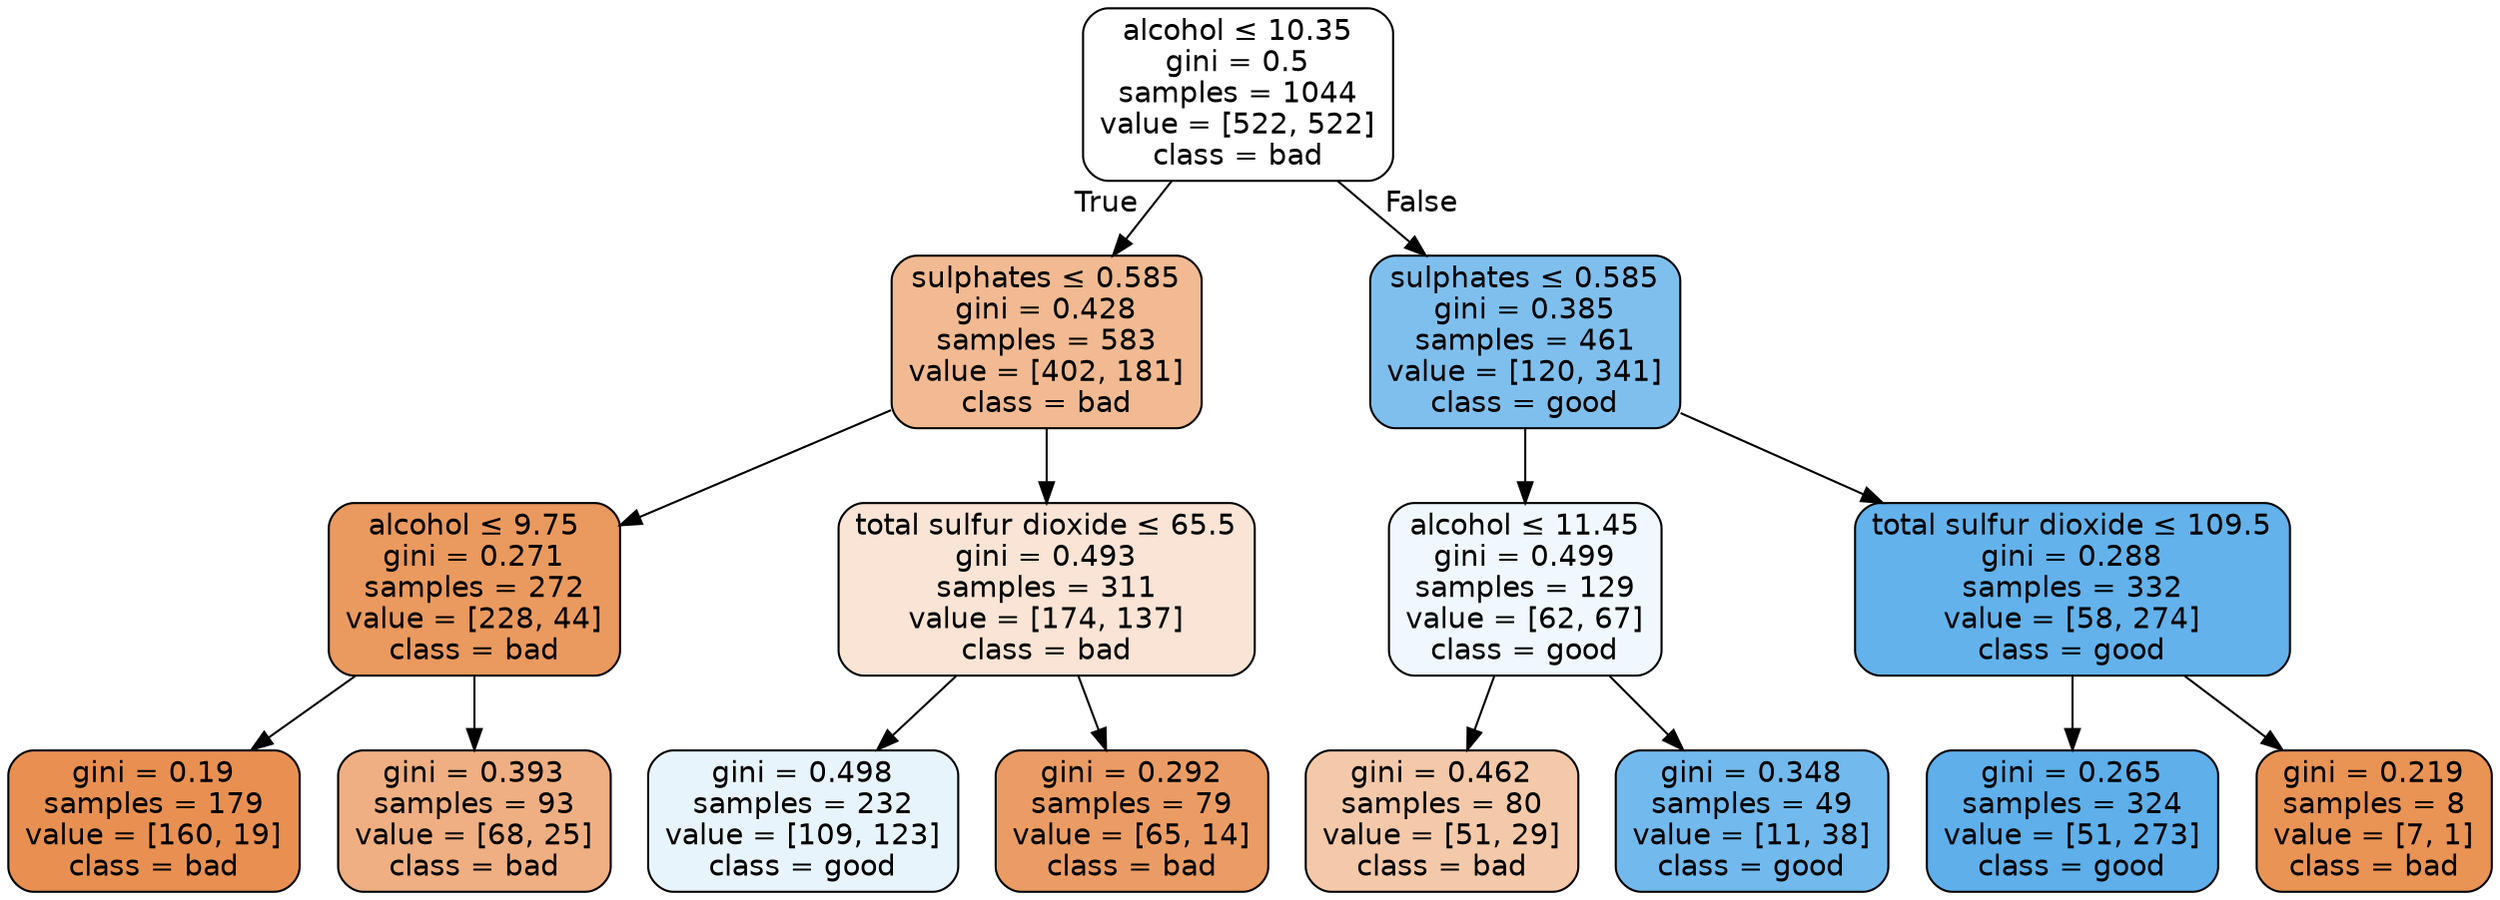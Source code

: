 digraph Tree {
node [shape=box, style="filled, rounded", color="black", fontname="helvetica"] ;
edge [fontname="helvetica"] ;
0 [label=<alcohol &le; 10.35<br/>gini = 0.5<br/>samples = 1044<br/>value = [522, 522]<br/>class = bad>, fillcolor="#ffffff"] ;
1 [label=<sulphates &le; 0.585<br/>gini = 0.428<br/>samples = 583<br/>value = [402, 181]<br/>class = bad>, fillcolor="#f1ba92"] ;
0 -> 1 [labeldistance=2.5, labelangle=45, headlabel="True"] ;
2 [label=<alcohol &le; 9.75<br/>gini = 0.271<br/>samples = 272<br/>value = [228, 44]<br/>class = bad>, fillcolor="#ea995f"] ;
1 -> 2 ;
3 [label=<gini = 0.19<br/>samples = 179<br/>value = [160, 19]<br/>class = bad>, fillcolor="#e89051"] ;
2 -> 3 ;
4 [label=<gini = 0.393<br/>samples = 93<br/>value = [68, 25]<br/>class = bad>, fillcolor="#efaf82"] ;
2 -> 4 ;
5 [label=<total sulfur dioxide &le; 65.5<br/>gini = 0.493<br/>samples = 311<br/>value = [174, 137]<br/>class = bad>, fillcolor="#f9e4d5"] ;
1 -> 5 ;
6 [label=<gini = 0.498<br/>samples = 232<br/>value = [109, 123]<br/>class = good>, fillcolor="#e8f4fc"] ;
5 -> 6 ;
7 [label=<gini = 0.292<br/>samples = 79<br/>value = [65, 14]<br/>class = bad>, fillcolor="#eb9c64"] ;
5 -> 7 ;
8 [label=<sulphates &le; 0.585<br/>gini = 0.385<br/>samples = 461<br/>value = [120, 341]<br/>class = good>, fillcolor="#7fbfee"] ;
0 -> 8 [labeldistance=2.5, labelangle=-45, headlabel="False"] ;
9 [label=<alcohol &le; 11.45<br/>gini = 0.499<br/>samples = 129<br/>value = [62, 67]<br/>class = good>, fillcolor="#f0f8fd"] ;
8 -> 9 ;
10 [label=<gini = 0.462<br/>samples = 80<br/>value = [51, 29]<br/>class = bad>, fillcolor="#f4c9aa"] ;
9 -> 10 ;
11 [label=<gini = 0.348<br/>samples = 49<br/>value = [11, 38]<br/>class = good>, fillcolor="#72b9ed"] ;
9 -> 11 ;
12 [label=<total sulfur dioxide &le; 109.5<br/>gini = 0.288<br/>samples = 332<br/>value = [58, 274]<br/>class = good>, fillcolor="#63b2eb"] ;
8 -> 12 ;
13 [label=<gini = 0.265<br/>samples = 324<br/>value = [51, 273]<br/>class = good>, fillcolor="#5eafea"] ;
12 -> 13 ;
14 [label=<gini = 0.219<br/>samples = 8<br/>value = [7, 1]<br/>class = bad>, fillcolor="#e99355"] ;
12 -> 14 ;
}
